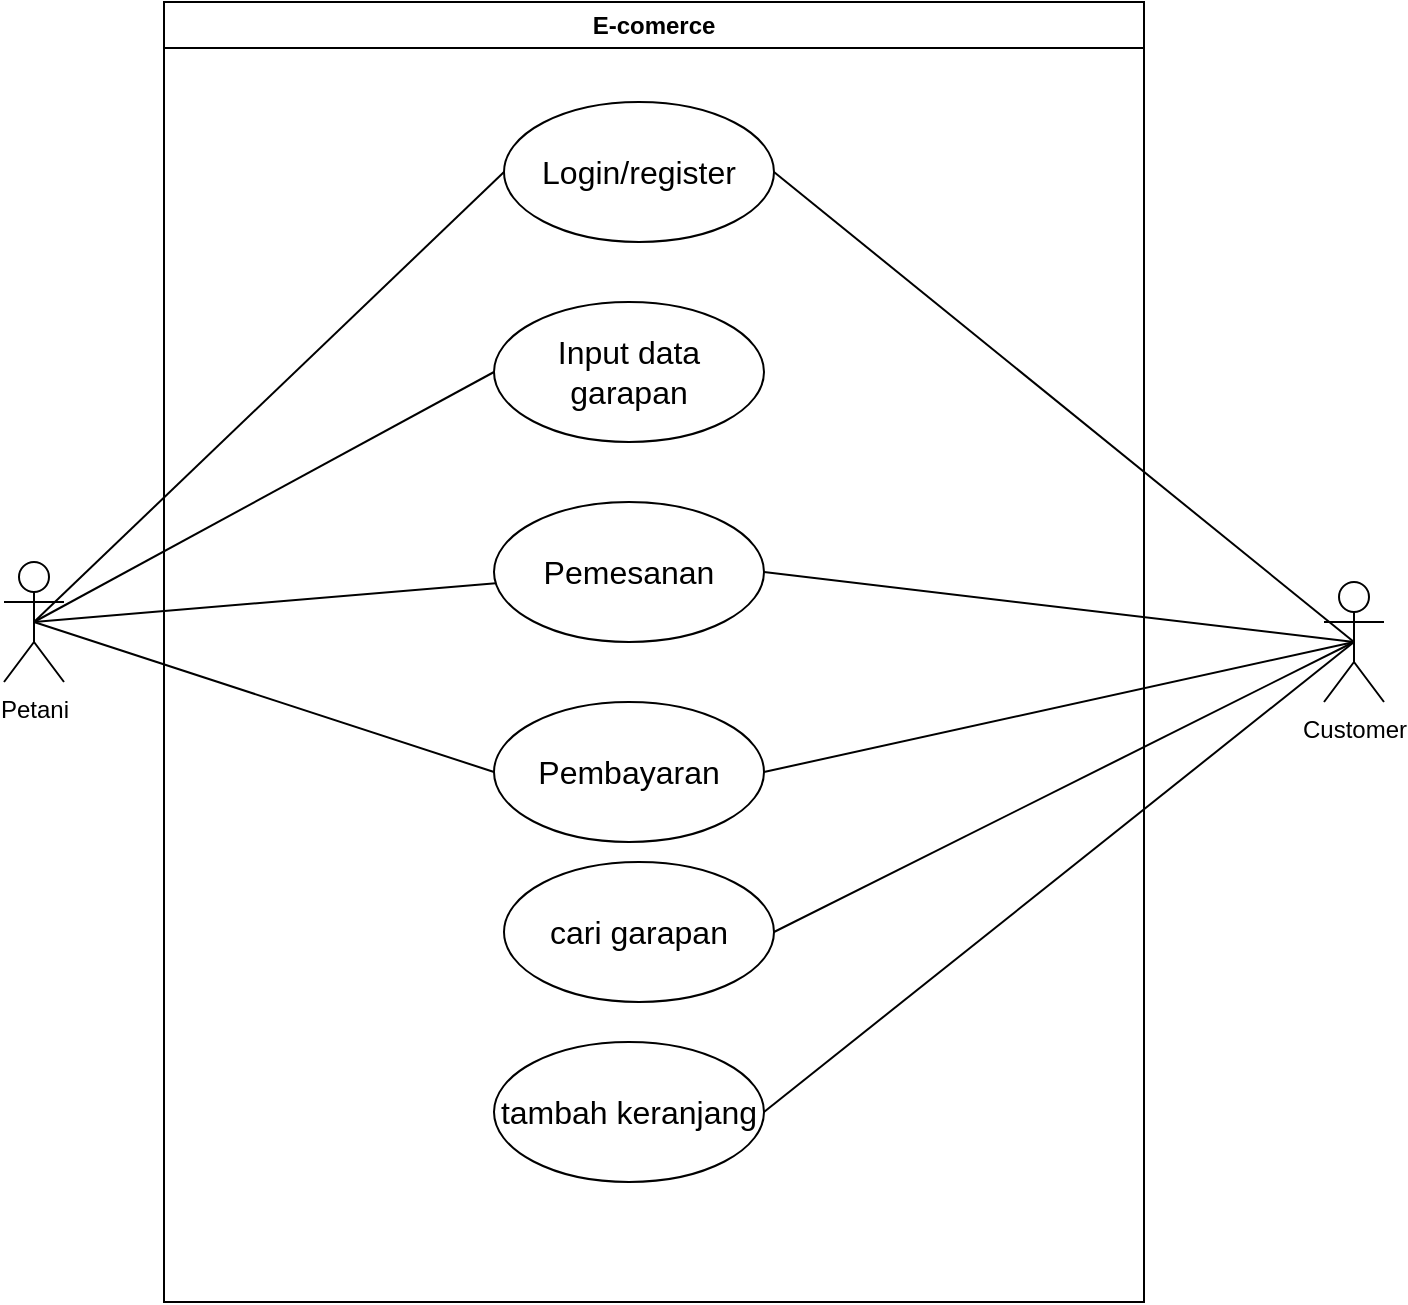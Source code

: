 <mxfile version="24.4.4" type="github">
  <diagram name="Page-1" id="jl465JG33OSQ5x03wn__">
    <mxGraphModel dx="765" dy="377" grid="1" gridSize="10" guides="1" tooltips="1" connect="1" arrows="1" fold="1" page="1" pageScale="1" pageWidth="850" pageHeight="1100" math="0" shadow="0">
      <root>
        <mxCell id="0" />
        <mxCell id="1" parent="0" />
        <mxCell id="gSkJHT0XAwTmoOdljy4v-1" value="Petani" style="shape=umlActor;verticalLabelPosition=bottom;verticalAlign=top;html=1;outlineConnect=0;fontStyle=0" parent="1" vertex="1">
          <mxGeometry x="120" y="510" width="30" height="60" as="geometry" />
        </mxCell>
        <mxCell id="gSkJHT0XAwTmoOdljy4v-5" value="Customer" style="shape=umlActor;verticalLabelPosition=bottom;verticalAlign=top;html=1;outlineConnect=0;fontStyle=0" parent="1" vertex="1">
          <mxGeometry x="780" y="520" width="30" height="60" as="geometry" />
        </mxCell>
        <mxCell id="9CHXP3YqRda7MZm0Rh2M-1" value="&lt;font style=&quot;font-size: 16px;&quot;&gt;Input data garapan&lt;/font&gt;" style="ellipse;whiteSpace=wrap;html=1;" vertex="1" parent="1">
          <mxGeometry x="365" y="380" width="135" height="70" as="geometry" />
        </mxCell>
        <mxCell id="9CHXP3YqRda7MZm0Rh2M-2" value="&lt;span style=&quot;font-size: 16px;&quot;&gt;Pemesanan&lt;/span&gt;" style="ellipse;whiteSpace=wrap;html=1;" vertex="1" parent="1">
          <mxGeometry x="365" y="480" width="135" height="70" as="geometry" />
        </mxCell>
        <mxCell id="9CHXP3YqRda7MZm0Rh2M-13" style="rounded=0;orthogonalLoop=1;jettySize=auto;html=1;exitX=1;exitY=0.5;exitDx=0;exitDy=0;entryX=0.5;entryY=0.5;entryDx=0;entryDy=0;entryPerimeter=0;endArrow=none;endFill=0;" edge="1" parent="1" source="9CHXP3YqRda7MZm0Rh2M-3" target="gSkJHT0XAwTmoOdljy4v-5">
          <mxGeometry relative="1" as="geometry">
            <mxPoint x="570.0" y="590" as="targetPoint" />
          </mxGeometry>
        </mxCell>
        <mxCell id="9CHXP3YqRda7MZm0Rh2M-3" value="&lt;span style=&quot;font-size: 16px;&quot;&gt;Pembayaran&lt;/span&gt;" style="ellipse;whiteSpace=wrap;html=1;" vertex="1" parent="1">
          <mxGeometry x="365" y="580" width="135" height="70" as="geometry" />
        </mxCell>
        <mxCell id="9CHXP3YqRda7MZm0Rh2M-4" value="&lt;span style=&quot;font-size: 16px;&quot;&gt;cari garapan&lt;/span&gt;" style="ellipse;whiteSpace=wrap;html=1;" vertex="1" parent="1">
          <mxGeometry x="370" y="660" width="135" height="70" as="geometry" />
        </mxCell>
        <mxCell id="9CHXP3YqRda7MZm0Rh2M-5" value="&lt;span style=&quot;font-size: 16px;&quot;&gt;tambah keranjang&lt;/span&gt;" style="ellipse;whiteSpace=wrap;html=1;" vertex="1" parent="1">
          <mxGeometry x="365" y="750" width="135" height="70" as="geometry" />
        </mxCell>
        <mxCell id="9CHXP3YqRda7MZm0Rh2M-7" style="rounded=0;orthogonalLoop=1;jettySize=auto;html=1;endArrow=none;endFill=0;entryX=0.5;entryY=0.5;entryDx=0;entryDy=0;entryPerimeter=0;" edge="1" parent="1" source="9CHXP3YqRda7MZm0Rh2M-2" target="gSkJHT0XAwTmoOdljy4v-1">
          <mxGeometry relative="1" as="geometry">
            <mxPoint x="375" y="425" as="sourcePoint" />
            <mxPoint x="180" y="541" as="targetPoint" />
          </mxGeometry>
        </mxCell>
        <mxCell id="9CHXP3YqRda7MZm0Rh2M-8" style="rounded=0;orthogonalLoop=1;jettySize=auto;html=1;exitX=0;exitY=0.5;exitDx=0;exitDy=0;endArrow=none;endFill=0;entryX=0.5;entryY=0.5;entryDx=0;entryDy=0;entryPerimeter=0;" edge="1" parent="1" source="9CHXP3YqRda7MZm0Rh2M-3" target="gSkJHT0XAwTmoOdljy4v-1">
          <mxGeometry relative="1" as="geometry">
            <mxPoint x="385" y="435" as="sourcePoint" />
            <mxPoint x="190" y="551" as="targetPoint" />
          </mxGeometry>
        </mxCell>
        <mxCell id="9CHXP3YqRda7MZm0Rh2M-12" style="rounded=0;orthogonalLoop=1;jettySize=auto;html=1;exitX=1;exitY=0.5;exitDx=0;exitDy=0;entryX=0.5;entryY=0.5;entryDx=0;entryDy=0;entryPerimeter=0;endArrow=none;endFill=0;" edge="1" parent="1" source="9CHXP3YqRda7MZm0Rh2M-2" target="gSkJHT0XAwTmoOdljy4v-5">
          <mxGeometry relative="1" as="geometry" />
        </mxCell>
        <mxCell id="9CHXP3YqRda7MZm0Rh2M-16" style="rounded=0;orthogonalLoop=1;jettySize=auto;html=1;exitX=1;exitY=0.5;exitDx=0;exitDy=0;entryX=0.5;entryY=0.5;entryDx=0;entryDy=0;entryPerimeter=0;endArrow=none;endFill=0;" edge="1" parent="1" source="9CHXP3YqRda7MZm0Rh2M-4" target="gSkJHT0XAwTmoOdljy4v-5">
          <mxGeometry relative="1" as="geometry" />
        </mxCell>
        <mxCell id="9CHXP3YqRda7MZm0Rh2M-17" style="rounded=0;orthogonalLoop=1;jettySize=auto;html=1;exitX=1;exitY=0.5;exitDx=0;exitDy=0;entryX=0.5;entryY=0.5;entryDx=0;entryDy=0;entryPerimeter=0;endArrow=none;endFill=0;" edge="1" parent="1" source="9CHXP3YqRda7MZm0Rh2M-5" target="gSkJHT0XAwTmoOdljy4v-5">
          <mxGeometry relative="1" as="geometry" />
        </mxCell>
        <mxCell id="9CHXP3YqRda7MZm0Rh2M-19" value="&lt;span style=&quot;font-size: 16px;&quot;&gt;Login/register&lt;/span&gt;" style="ellipse;whiteSpace=wrap;html=1;" vertex="1" parent="1">
          <mxGeometry x="370" y="280" width="135" height="70" as="geometry" />
        </mxCell>
        <mxCell id="9CHXP3YqRda7MZm0Rh2M-20" style="rounded=0;orthogonalLoop=1;jettySize=auto;html=1;exitX=1;exitY=0.5;exitDx=0;exitDy=0;entryX=0.5;entryY=0.5;entryDx=0;entryDy=0;entryPerimeter=0;endArrow=none;endFill=0;" edge="1" parent="1" source="9CHXP3YqRda7MZm0Rh2M-19" target="gSkJHT0XAwTmoOdljy4v-5">
          <mxGeometry relative="1" as="geometry" />
        </mxCell>
        <mxCell id="9CHXP3YqRda7MZm0Rh2M-21" style="rounded=0;orthogonalLoop=1;jettySize=auto;html=1;exitX=0;exitY=0.5;exitDx=0;exitDy=0;entryX=0.5;entryY=0.5;entryDx=0;entryDy=0;entryPerimeter=0;endArrow=none;endFill=0;" edge="1" parent="1" source="9CHXP3YqRda7MZm0Rh2M-1" target="gSkJHT0XAwTmoOdljy4v-1">
          <mxGeometry relative="1" as="geometry" />
        </mxCell>
        <mxCell id="9CHXP3YqRda7MZm0Rh2M-22" style="rounded=0;orthogonalLoop=1;jettySize=auto;html=1;exitX=0;exitY=0.5;exitDx=0;exitDy=0;entryX=0.5;entryY=0.5;entryDx=0;entryDy=0;entryPerimeter=0;endArrow=none;endFill=0;" edge="1" parent="1" source="9CHXP3YqRda7MZm0Rh2M-19" target="gSkJHT0XAwTmoOdljy4v-1">
          <mxGeometry relative="1" as="geometry" />
        </mxCell>
        <mxCell id="9CHXP3YqRda7MZm0Rh2M-23" value="E-comerce" style="swimlane;whiteSpace=wrap;html=1;" vertex="1" parent="1">
          <mxGeometry x="200" y="230" width="490" height="650" as="geometry" />
        </mxCell>
      </root>
    </mxGraphModel>
  </diagram>
</mxfile>
